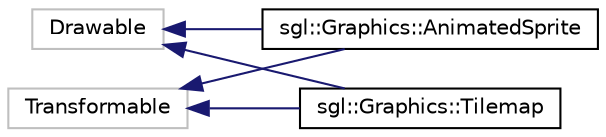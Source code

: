 digraph "Graphical Class Hierarchy"
{
 // INTERACTIVE_SVG=YES
  edge [fontname="Helvetica",fontsize="10",labelfontname="Helvetica",labelfontsize="10"];
  node [fontname="Helvetica",fontsize="10",shape=record];
  rankdir="LR";
  Node1 [label="Drawable",height=0.2,width=0.4,color="grey75", fillcolor="white", style="filled"];
  Node1 -> Node2 [dir="back",color="midnightblue",fontsize="10",style="solid",fontname="Helvetica"];
  Node2 [label="sgl::Graphics::AnimatedSprite",height=0.2,width=0.4,color="black", fillcolor="white", style="filled",URL="$d4/db6/classsgl_1_1Graphics_1_1AnimatedSprite.html",tooltip="Animated sprite based on the animation class. "];
  Node1 -> Node3 [dir="back",color="midnightblue",fontsize="10",style="solid",fontname="Helvetica"];
  Node3 [label="sgl::Graphics::Tilemap",height=0.2,width=0.4,color="black", fillcolor="white", style="filled",URL="$dc/d99/classsgl_1_1Graphics_1_1Tilemap.html",tooltip="A tilemap wrapper. "];
  Node4 [label="Transformable",height=0.2,width=0.4,color="grey75", fillcolor="white", style="filled"];
  Node4 -> Node2 [dir="back",color="midnightblue",fontsize="10",style="solid",fontname="Helvetica"];
  Node4 -> Node3 [dir="back",color="midnightblue",fontsize="10",style="solid",fontname="Helvetica"];
}
